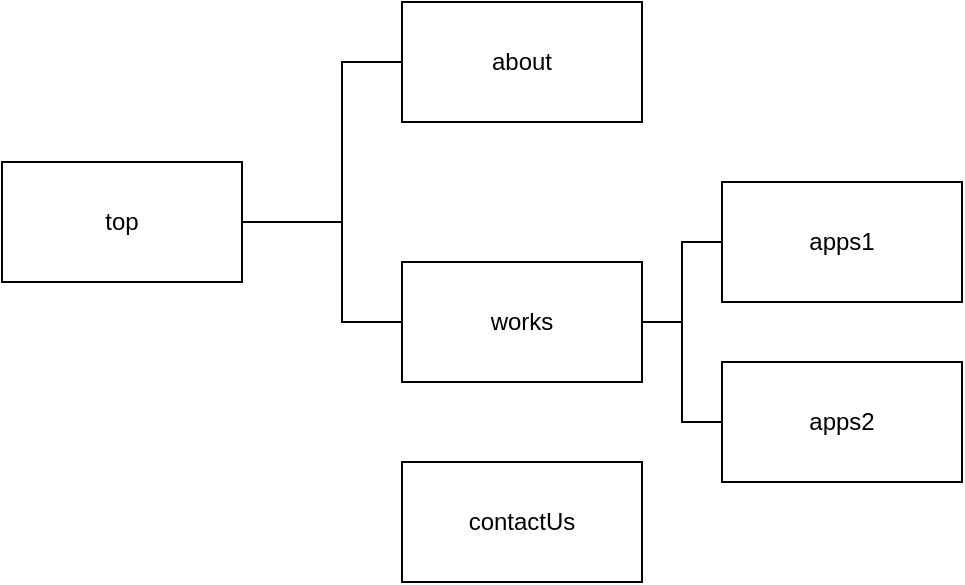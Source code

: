 <mxfile>
    <diagram id="u40MFmR8lHHBiiUO3-az" name="Page-1">
        <mxGraphModel dx="987" dy="360" grid="1" gridSize="10" guides="1" tooltips="1" connect="1" arrows="1" fold="1" page="1" pageScale="1" pageWidth="850" pageHeight="1100" math="0" shadow="0">
            <root>
                <mxCell id="0"/>
                <mxCell id="1" parent="0"/>
                <mxCell id="2" value="top" style="rounded=0;whiteSpace=wrap;html=1;" vertex="1" parent="1">
                    <mxGeometry x="150" y="250" width="120" height="60" as="geometry"/>
                </mxCell>
                <mxCell id="3" value="about" style="rounded=0;whiteSpace=wrap;html=1;" vertex="1" parent="1">
                    <mxGeometry x="350" y="170" width="120" height="60" as="geometry"/>
                </mxCell>
                <mxCell id="4" value="" style="endArrow=none;html=1;exitX=1;exitY=0.5;exitDx=0;exitDy=0;entryX=0;entryY=0.5;entryDx=0;entryDy=0;rounded=0;" edge="1" parent="1" source="2" target="3">
                    <mxGeometry width="50" height="50" relative="1" as="geometry">
                        <mxPoint x="480" y="310" as="sourcePoint"/>
                        <mxPoint x="320" y="140" as="targetPoint"/>
                        <Array as="points">
                            <mxPoint x="320" y="280"/>
                            <mxPoint x="320" y="200"/>
                        </Array>
                    </mxGeometry>
                </mxCell>
                <mxCell id="5" value="works" style="rounded=0;whiteSpace=wrap;html=1;" vertex="1" parent="1">
                    <mxGeometry x="350" y="300" width="120" height="60" as="geometry"/>
                </mxCell>
                <mxCell id="6" value="apps1" style="rounded=0;whiteSpace=wrap;html=1;" vertex="1" parent="1">
                    <mxGeometry x="510" y="260" width="120" height="60" as="geometry"/>
                </mxCell>
                <mxCell id="7" value="apps2" style="rounded=0;whiteSpace=wrap;html=1;" vertex="1" parent="1">
                    <mxGeometry x="510" y="350" width="120" height="60" as="geometry"/>
                </mxCell>
                <mxCell id="10" value="" style="endArrow=none;html=1;entryX=0;entryY=0.5;entryDx=0;entryDy=0;rounded=0;" edge="1" parent="1" target="5">
                    <mxGeometry width="50" height="50" relative="1" as="geometry">
                        <mxPoint x="270" y="280" as="sourcePoint"/>
                        <mxPoint x="530" y="260" as="targetPoint"/>
                        <Array as="points">
                            <mxPoint x="320" y="280"/>
                            <mxPoint x="320" y="330"/>
                        </Array>
                    </mxGeometry>
                </mxCell>
                <mxCell id="11" value="" style="endArrow=none;html=1;rounded=0;exitX=1;exitY=0.5;exitDx=0;exitDy=0;entryX=0;entryY=0.5;entryDx=0;entryDy=0;" edge="1" parent="1" source="5" target="6">
                    <mxGeometry width="50" height="50" relative="1" as="geometry">
                        <mxPoint x="480" y="310" as="sourcePoint"/>
                        <mxPoint x="530" y="260" as="targetPoint"/>
                        <Array as="points">
                            <mxPoint x="490" y="330"/>
                            <mxPoint x="490" y="290"/>
                        </Array>
                    </mxGeometry>
                </mxCell>
                <mxCell id="12" value="" style="endArrow=none;html=1;rounded=0;entryX=0;entryY=0.5;entryDx=0;entryDy=0;" edge="1" parent="1" target="7">
                    <mxGeometry width="50" height="50" relative="1" as="geometry">
                        <mxPoint x="490" y="330" as="sourcePoint"/>
                        <mxPoint x="530" y="260" as="targetPoint"/>
                        <Array as="points">
                            <mxPoint x="490" y="380"/>
                        </Array>
                    </mxGeometry>
                </mxCell>
                <mxCell id="13" value="contactUs" style="rounded=0;whiteSpace=wrap;html=1;" vertex="1" parent="1">
                    <mxGeometry x="350" y="400" width="120" height="60" as="geometry"/>
                </mxCell>
            </root>
        </mxGraphModel>
    </diagram>
</mxfile>
